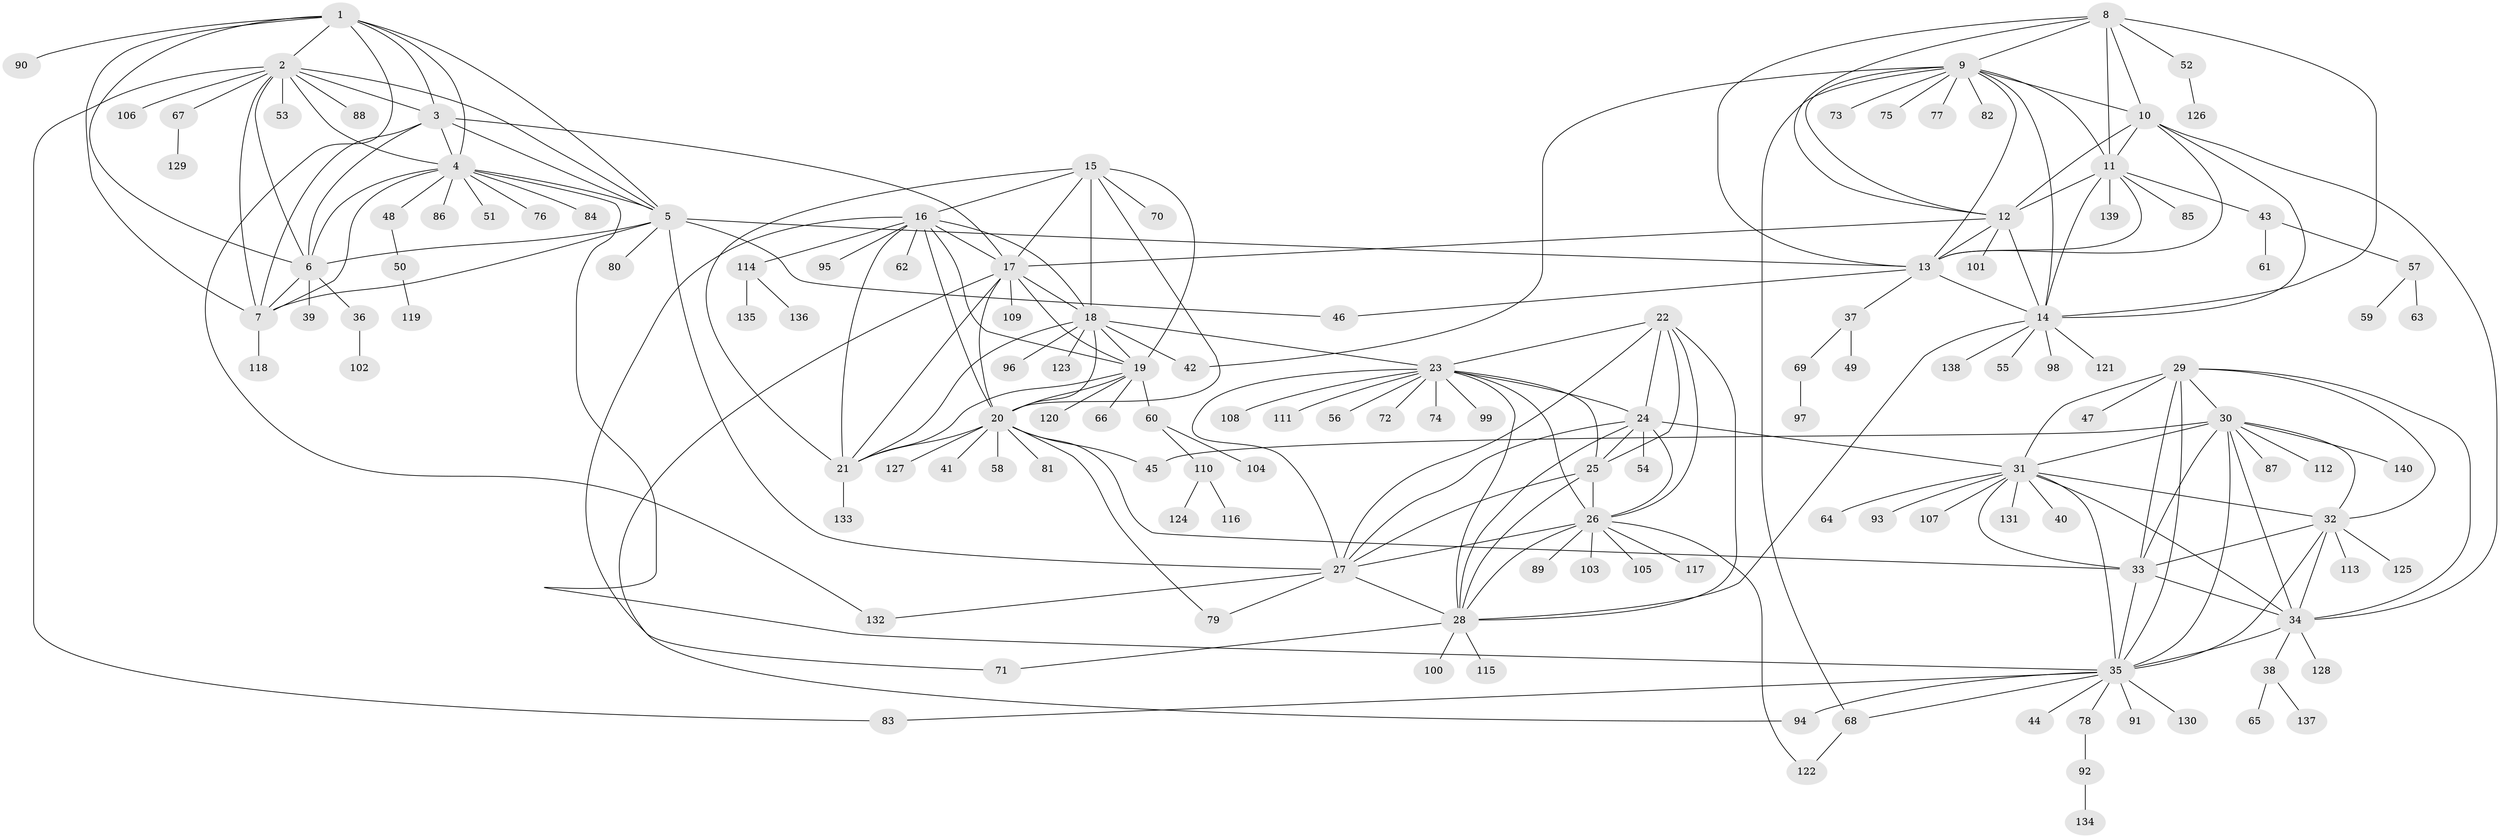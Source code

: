 // Generated by graph-tools (version 1.1) at 2025/54/03/09/25 04:54:54]
// undirected, 140 vertices, 230 edges
graph export_dot {
graph [start="1"]
  node [color=gray90,style=filled];
  1;
  2;
  3;
  4;
  5;
  6;
  7;
  8;
  9;
  10;
  11;
  12;
  13;
  14;
  15;
  16;
  17;
  18;
  19;
  20;
  21;
  22;
  23;
  24;
  25;
  26;
  27;
  28;
  29;
  30;
  31;
  32;
  33;
  34;
  35;
  36;
  37;
  38;
  39;
  40;
  41;
  42;
  43;
  44;
  45;
  46;
  47;
  48;
  49;
  50;
  51;
  52;
  53;
  54;
  55;
  56;
  57;
  58;
  59;
  60;
  61;
  62;
  63;
  64;
  65;
  66;
  67;
  68;
  69;
  70;
  71;
  72;
  73;
  74;
  75;
  76;
  77;
  78;
  79;
  80;
  81;
  82;
  83;
  84;
  85;
  86;
  87;
  88;
  89;
  90;
  91;
  92;
  93;
  94;
  95;
  96;
  97;
  98;
  99;
  100;
  101;
  102;
  103;
  104;
  105;
  106;
  107;
  108;
  109;
  110;
  111;
  112;
  113;
  114;
  115;
  116;
  117;
  118;
  119;
  120;
  121;
  122;
  123;
  124;
  125;
  126;
  127;
  128;
  129;
  130;
  131;
  132;
  133;
  134;
  135;
  136;
  137;
  138;
  139;
  140;
  1 -- 2;
  1 -- 3;
  1 -- 4;
  1 -- 5;
  1 -- 6;
  1 -- 7;
  1 -- 90;
  1 -- 132;
  2 -- 3;
  2 -- 4;
  2 -- 5;
  2 -- 6;
  2 -- 7;
  2 -- 53;
  2 -- 67;
  2 -- 83;
  2 -- 88;
  2 -- 106;
  3 -- 4;
  3 -- 5;
  3 -- 6;
  3 -- 7;
  3 -- 17;
  4 -- 5;
  4 -- 6;
  4 -- 7;
  4 -- 35;
  4 -- 48;
  4 -- 51;
  4 -- 76;
  4 -- 84;
  4 -- 86;
  5 -- 6;
  5 -- 7;
  5 -- 13;
  5 -- 27;
  5 -- 46;
  5 -- 80;
  6 -- 7;
  6 -- 36;
  6 -- 39;
  7 -- 118;
  8 -- 9;
  8 -- 10;
  8 -- 11;
  8 -- 12;
  8 -- 13;
  8 -- 14;
  8 -- 52;
  9 -- 10;
  9 -- 11;
  9 -- 12;
  9 -- 13;
  9 -- 14;
  9 -- 42;
  9 -- 68;
  9 -- 73;
  9 -- 75;
  9 -- 77;
  9 -- 82;
  10 -- 11;
  10 -- 12;
  10 -- 13;
  10 -- 14;
  10 -- 34;
  11 -- 12;
  11 -- 13;
  11 -- 14;
  11 -- 43;
  11 -- 85;
  11 -- 139;
  12 -- 13;
  12 -- 14;
  12 -- 17;
  12 -- 101;
  13 -- 14;
  13 -- 37;
  13 -- 46;
  14 -- 28;
  14 -- 55;
  14 -- 98;
  14 -- 121;
  14 -- 138;
  15 -- 16;
  15 -- 17;
  15 -- 18;
  15 -- 19;
  15 -- 20;
  15 -- 21;
  15 -- 70;
  16 -- 17;
  16 -- 18;
  16 -- 19;
  16 -- 20;
  16 -- 21;
  16 -- 62;
  16 -- 71;
  16 -- 95;
  16 -- 114;
  17 -- 18;
  17 -- 19;
  17 -- 20;
  17 -- 21;
  17 -- 94;
  17 -- 109;
  18 -- 19;
  18 -- 20;
  18 -- 21;
  18 -- 23;
  18 -- 42;
  18 -- 96;
  18 -- 123;
  19 -- 20;
  19 -- 21;
  19 -- 60;
  19 -- 66;
  19 -- 120;
  20 -- 21;
  20 -- 33;
  20 -- 41;
  20 -- 45;
  20 -- 58;
  20 -- 79;
  20 -- 81;
  20 -- 127;
  21 -- 133;
  22 -- 23;
  22 -- 24;
  22 -- 25;
  22 -- 26;
  22 -- 27;
  22 -- 28;
  23 -- 24;
  23 -- 25;
  23 -- 26;
  23 -- 27;
  23 -- 28;
  23 -- 56;
  23 -- 72;
  23 -- 74;
  23 -- 99;
  23 -- 108;
  23 -- 111;
  24 -- 25;
  24 -- 26;
  24 -- 27;
  24 -- 28;
  24 -- 31;
  24 -- 54;
  25 -- 26;
  25 -- 27;
  25 -- 28;
  26 -- 27;
  26 -- 28;
  26 -- 89;
  26 -- 103;
  26 -- 105;
  26 -- 117;
  26 -- 122;
  27 -- 28;
  27 -- 79;
  27 -- 132;
  28 -- 71;
  28 -- 100;
  28 -- 115;
  29 -- 30;
  29 -- 31;
  29 -- 32;
  29 -- 33;
  29 -- 34;
  29 -- 35;
  29 -- 47;
  30 -- 31;
  30 -- 32;
  30 -- 33;
  30 -- 34;
  30 -- 35;
  30 -- 45;
  30 -- 87;
  30 -- 112;
  30 -- 140;
  31 -- 32;
  31 -- 33;
  31 -- 34;
  31 -- 35;
  31 -- 40;
  31 -- 64;
  31 -- 93;
  31 -- 107;
  31 -- 131;
  32 -- 33;
  32 -- 34;
  32 -- 35;
  32 -- 113;
  32 -- 125;
  33 -- 34;
  33 -- 35;
  34 -- 35;
  34 -- 38;
  34 -- 128;
  35 -- 44;
  35 -- 68;
  35 -- 78;
  35 -- 83;
  35 -- 91;
  35 -- 94;
  35 -- 130;
  36 -- 102;
  37 -- 49;
  37 -- 69;
  38 -- 65;
  38 -- 137;
  43 -- 57;
  43 -- 61;
  48 -- 50;
  50 -- 119;
  52 -- 126;
  57 -- 59;
  57 -- 63;
  60 -- 104;
  60 -- 110;
  67 -- 129;
  68 -- 122;
  69 -- 97;
  78 -- 92;
  92 -- 134;
  110 -- 116;
  110 -- 124;
  114 -- 135;
  114 -- 136;
}
